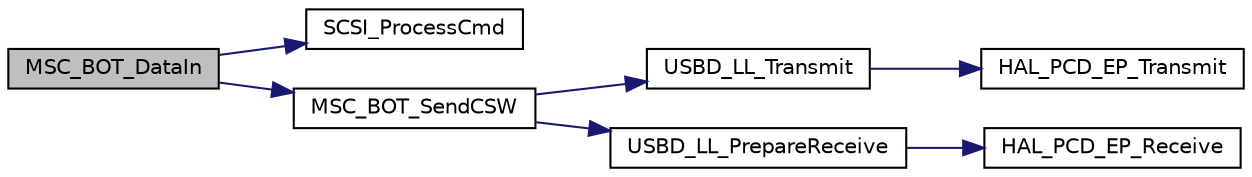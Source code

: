digraph "MSC_BOT_DataIn"
{
  edge [fontname="Helvetica",fontsize="10",labelfontname="Helvetica",labelfontsize="10"];
  node [fontname="Helvetica",fontsize="10",shape=record];
  rankdir="LR";
  Node10 [label="MSC_BOT_DataIn",height=0.2,width=0.4,color="black", fillcolor="grey75", style="filled", fontcolor="black"];
  Node10 -> Node11 [color="midnightblue",fontsize="10",style="solid",fontname="Helvetica"];
  Node11 [label="SCSI_ProcessCmd",height=0.2,width=0.4,color="black", fillcolor="white", style="filled",URL="$group___u_s_b_d___s_c_s_i___exported___functions_prototype.html#ga72c33cea4eb55910407b6eb7c74f9803",tooltip="SCSI_ProcessCmd Process SCSI commands. "];
  Node10 -> Node12 [color="midnightblue",fontsize="10",style="solid",fontname="Helvetica"];
  Node12 [label="MSC_BOT_SendCSW",height=0.2,width=0.4,color="black", fillcolor="white", style="filled",URL="$group___m_s_c___b_o_t___private___functions.html#gaaa2676ffcc7ca9a34ec85395cd3ead9e",tooltip="MSC_BOT_SendCSW Send the Command Status Wrapper. "];
  Node12 -> Node13 [color="midnightblue",fontsize="10",style="solid",fontname="Helvetica"];
  Node13 [label="USBD_LL_Transmit",height=0.2,width=0.4,color="black", fillcolor="white", style="filled",URL="$group___u_s_b_d___c_o_r_e___exported___functions_prototype.html#gab87eb9f3d4d9f8956d2c6b77230f265c",tooltip="Transmits data over an endpoint. "];
  Node13 -> Node14 [color="midnightblue",fontsize="10",style="solid",fontname="Helvetica"];
  Node14 [label="HAL_PCD_EP_Transmit",height=0.2,width=0.4,color="black", fillcolor="white", style="filled",URL="$group___p_c_d___exported___functions___group3.html#ga116ada543442c8f7a1003c4d4c211618"];
  Node12 -> Node15 [color="midnightblue",fontsize="10",style="solid",fontname="Helvetica"];
  Node15 [label="USBD_LL_PrepareReceive",height=0.2,width=0.4,color="black", fillcolor="white", style="filled",URL="$group___u_s_b_d___c_o_r_e___exported___functions_prototype.html#ga259b00707b333065b66be515dd019428",tooltip="Prepares an endpoint for reception. "];
  Node15 -> Node16 [color="midnightblue",fontsize="10",style="solid",fontname="Helvetica"];
  Node16 [label="HAL_PCD_EP_Receive",height=0.2,width=0.4,color="black", fillcolor="white", style="filled",URL="$group___p_c_d___exported___functions___group3.html#ga0029fe7a8d3db91b13637e2507fba60c"];
}

